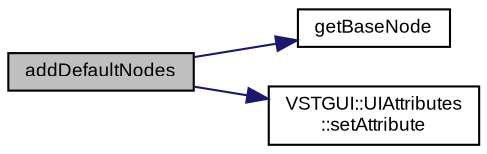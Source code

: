 digraph "addDefaultNodes"
{
  bgcolor="transparent";
  edge [fontname="Arial",fontsize="9",labelfontname="Arial",labelfontsize="9"];
  node [fontname="Arial",fontsize="9",shape=record];
  rankdir="LR";
  Node1 [label="addDefaultNodes",height=0.2,width=0.4,color="black", fillcolor="grey75", style="filled" fontcolor="black"];
  Node1 -> Node2 [color="midnightblue",fontsize="9",style="solid",fontname="Arial"];
  Node2 [label="getBaseNode",height=0.2,width=0.4,color="black",URL="$class_v_s_t_g_u_i_1_1_u_i_description.html#a2b0f673945c12c2dbf13ecdb4d768bf1"];
  Node1 -> Node3 [color="midnightblue",fontsize="9",style="solid",fontname="Arial"];
  Node3 [label="VSTGUI::UIAttributes\l::setAttribute",height=0.2,width=0.4,color="black",URL="$class_v_s_t_g_u_i_1_1_u_i_attributes.html#a6080c68ac82148bc668e9218b1d39854"];
}
